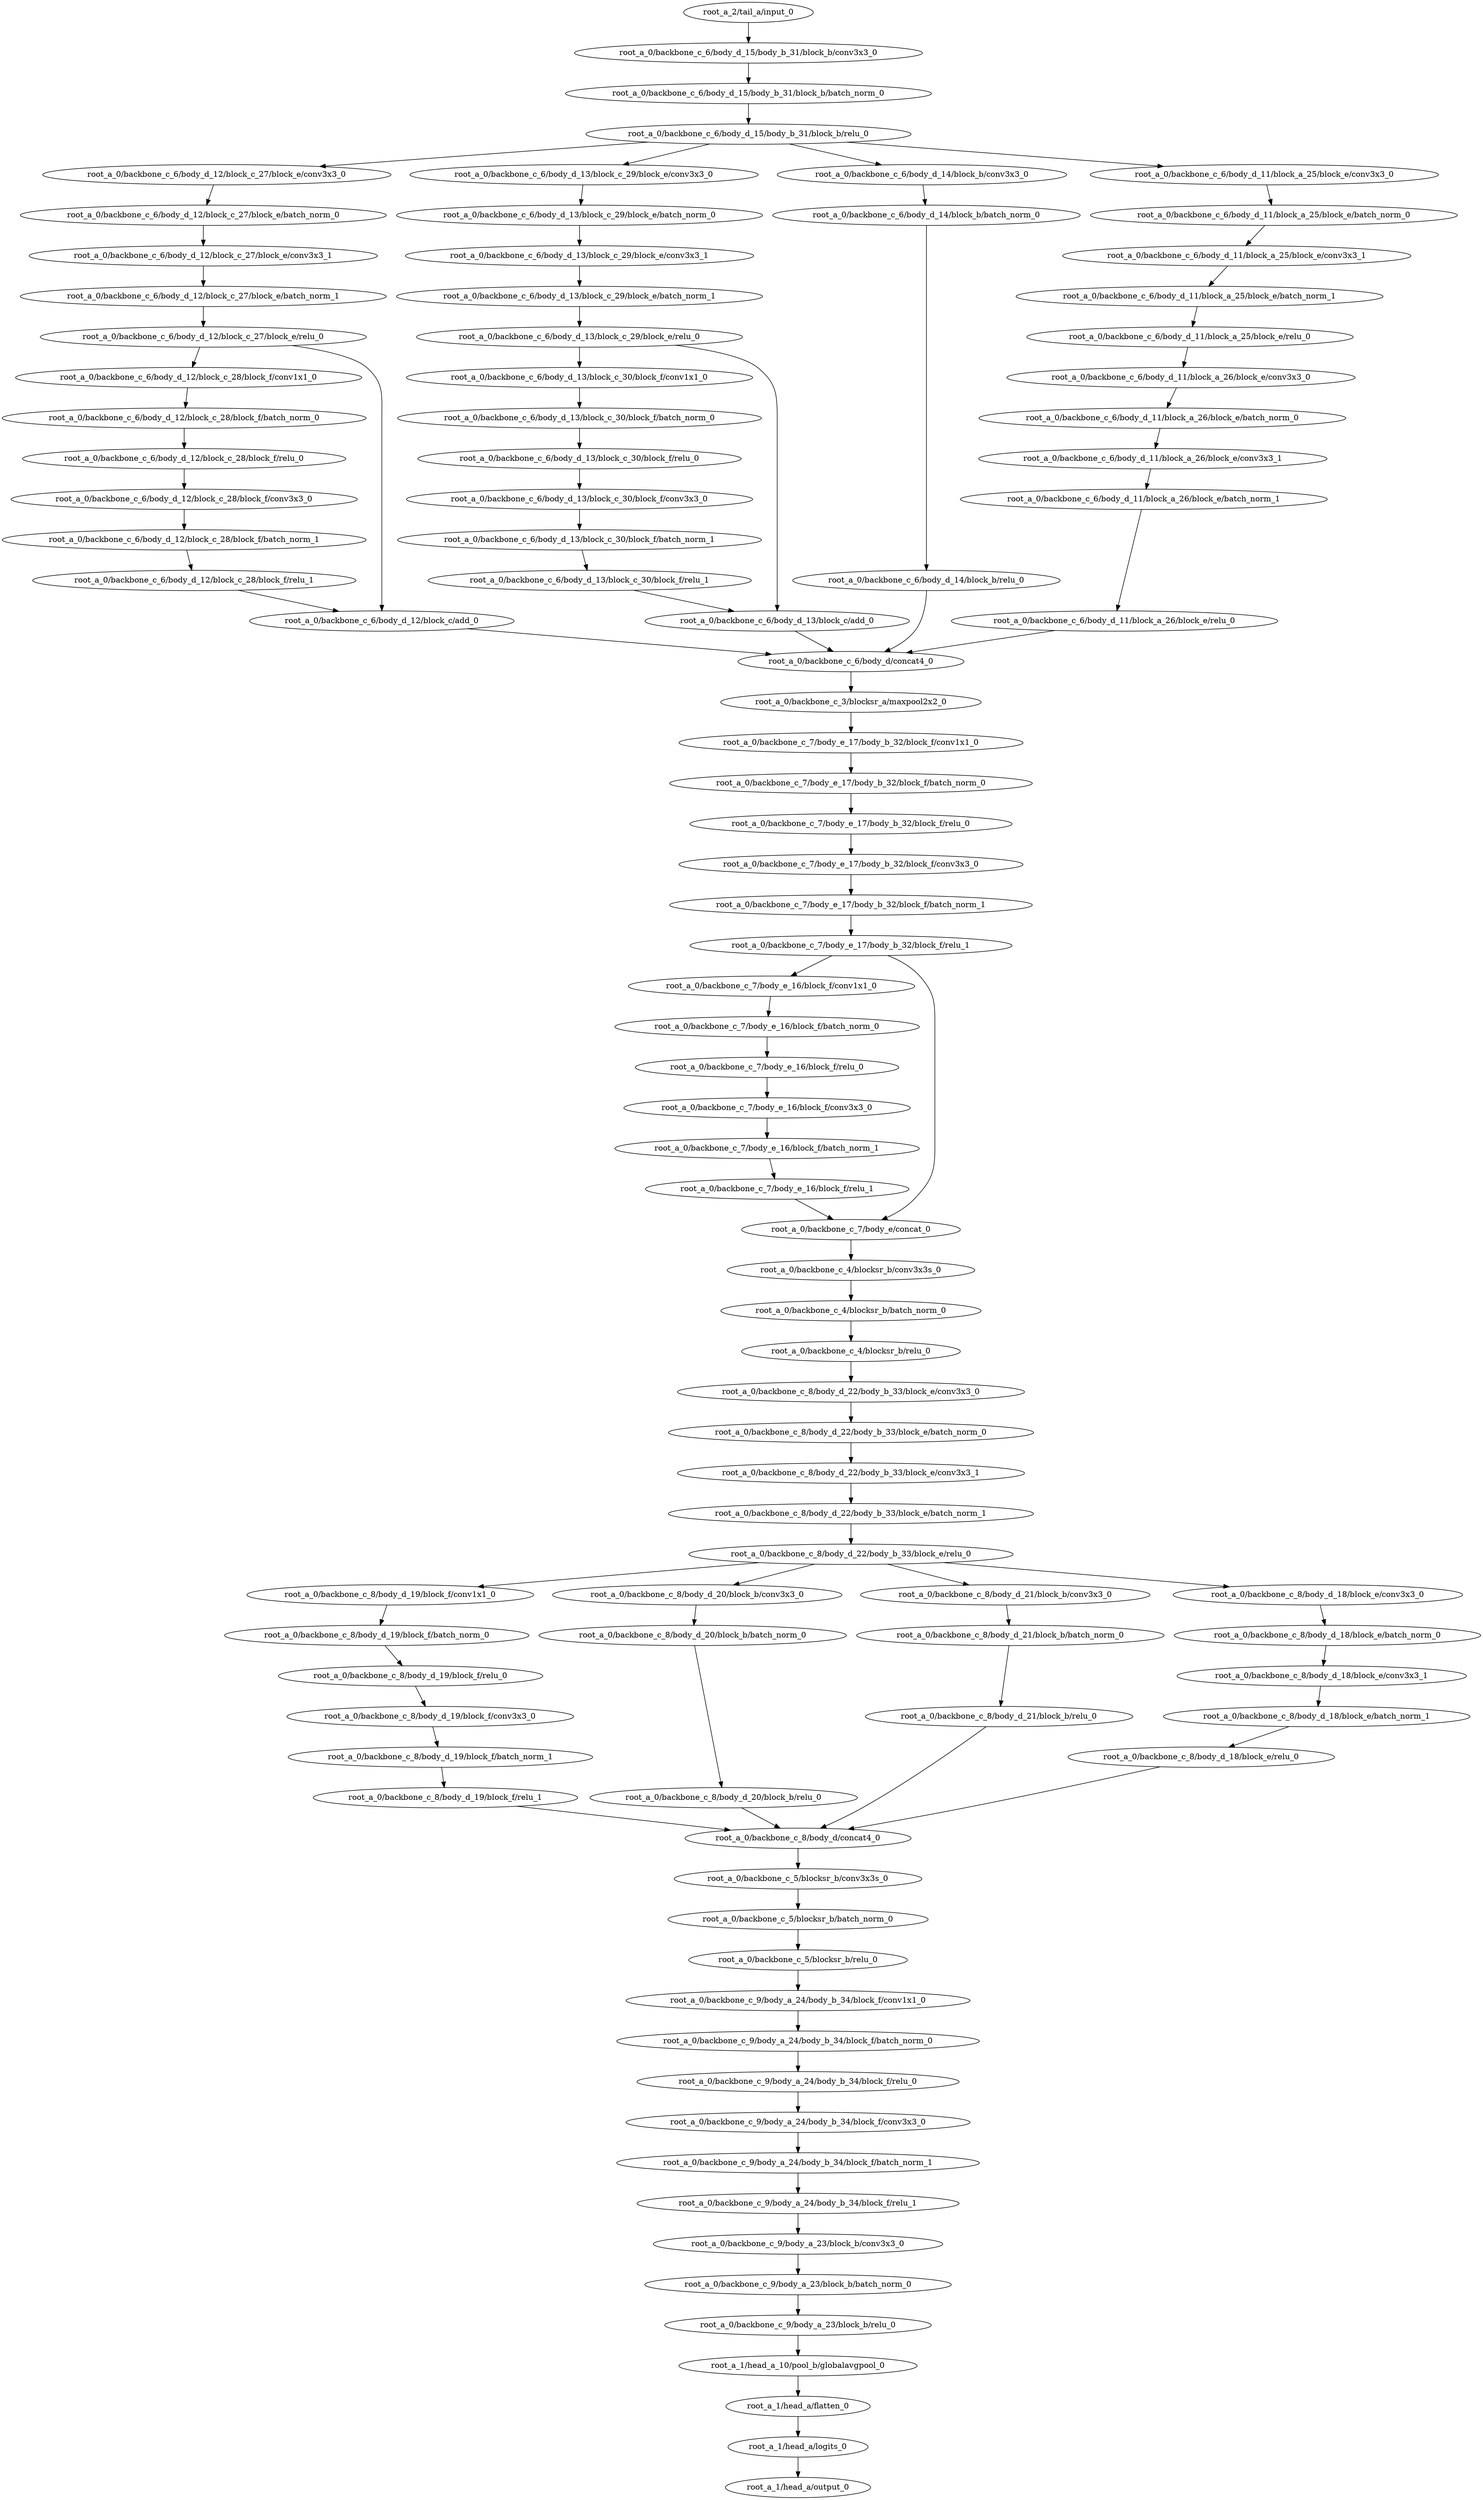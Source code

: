 digraph root_a {
	"root_a_2/tail_a/input_0"
	"root_a_0/backbone_c_6/body_d_15/body_b_31/block_b/conv3x3_0"
	"root_a_0/backbone_c_6/body_d_15/body_b_31/block_b/batch_norm_0"
	"root_a_0/backbone_c_6/body_d_15/body_b_31/block_b/relu_0"
	"root_a_0/backbone_c_6/body_d_12/block_c_27/block_e/conv3x3_0"
	"root_a_0/backbone_c_6/body_d_12/block_c_27/block_e/batch_norm_0"
	"root_a_0/backbone_c_6/body_d_12/block_c_27/block_e/conv3x3_1"
	"root_a_0/backbone_c_6/body_d_12/block_c_27/block_e/batch_norm_1"
	"root_a_0/backbone_c_6/body_d_12/block_c_27/block_e/relu_0"
	"root_a_0/backbone_c_6/body_d_12/block_c_28/block_f/conv1x1_0"
	"root_a_0/backbone_c_6/body_d_12/block_c_28/block_f/batch_norm_0"
	"root_a_0/backbone_c_6/body_d_12/block_c_28/block_f/relu_0"
	"root_a_0/backbone_c_6/body_d_12/block_c_28/block_f/conv3x3_0"
	"root_a_0/backbone_c_6/body_d_12/block_c_28/block_f/batch_norm_1"
	"root_a_0/backbone_c_6/body_d_12/block_c_28/block_f/relu_1"
	"root_a_0/backbone_c_6/body_d_12/block_c/add_0"
	"root_a_0/backbone_c_6/body_d_13/block_c_29/block_e/conv3x3_0"
	"root_a_0/backbone_c_6/body_d_13/block_c_29/block_e/batch_norm_0"
	"root_a_0/backbone_c_6/body_d_13/block_c_29/block_e/conv3x3_1"
	"root_a_0/backbone_c_6/body_d_13/block_c_29/block_e/batch_norm_1"
	"root_a_0/backbone_c_6/body_d_13/block_c_29/block_e/relu_0"
	"root_a_0/backbone_c_6/body_d_13/block_c_30/block_f/conv1x1_0"
	"root_a_0/backbone_c_6/body_d_13/block_c_30/block_f/batch_norm_0"
	"root_a_0/backbone_c_6/body_d_13/block_c_30/block_f/relu_0"
	"root_a_0/backbone_c_6/body_d_13/block_c_30/block_f/conv3x3_0"
	"root_a_0/backbone_c_6/body_d_13/block_c_30/block_f/batch_norm_1"
	"root_a_0/backbone_c_6/body_d_13/block_c_30/block_f/relu_1"
	"root_a_0/backbone_c_6/body_d_13/block_c/add_0"
	"root_a_0/backbone_c_6/body_d_14/block_b/conv3x3_0"
	"root_a_0/backbone_c_6/body_d_14/block_b/batch_norm_0"
	"root_a_0/backbone_c_6/body_d_14/block_b/relu_0"
	"root_a_0/backbone_c_6/body_d_11/block_a_25/block_e/conv3x3_0"
	"root_a_0/backbone_c_6/body_d_11/block_a_25/block_e/batch_norm_0"
	"root_a_0/backbone_c_6/body_d_11/block_a_25/block_e/conv3x3_1"
	"root_a_0/backbone_c_6/body_d_11/block_a_25/block_e/batch_norm_1"
	"root_a_0/backbone_c_6/body_d_11/block_a_25/block_e/relu_0"
	"root_a_0/backbone_c_6/body_d_11/block_a_26/block_e/conv3x3_0"
	"root_a_0/backbone_c_6/body_d_11/block_a_26/block_e/batch_norm_0"
	"root_a_0/backbone_c_6/body_d_11/block_a_26/block_e/conv3x3_1"
	"root_a_0/backbone_c_6/body_d_11/block_a_26/block_e/batch_norm_1"
	"root_a_0/backbone_c_6/body_d_11/block_a_26/block_e/relu_0"
	"root_a_0/backbone_c_6/body_d/concat4_0"
	"root_a_0/backbone_c_3/blocksr_a/maxpool2x2_0"
	"root_a_0/backbone_c_7/body_e_17/body_b_32/block_f/conv1x1_0"
	"root_a_0/backbone_c_7/body_e_17/body_b_32/block_f/batch_norm_0"
	"root_a_0/backbone_c_7/body_e_17/body_b_32/block_f/relu_0"
	"root_a_0/backbone_c_7/body_e_17/body_b_32/block_f/conv3x3_0"
	"root_a_0/backbone_c_7/body_e_17/body_b_32/block_f/batch_norm_1"
	"root_a_0/backbone_c_7/body_e_17/body_b_32/block_f/relu_1"
	"root_a_0/backbone_c_7/body_e_16/block_f/conv1x1_0"
	"root_a_0/backbone_c_7/body_e_16/block_f/batch_norm_0"
	"root_a_0/backbone_c_7/body_e_16/block_f/relu_0"
	"root_a_0/backbone_c_7/body_e_16/block_f/conv3x3_0"
	"root_a_0/backbone_c_7/body_e_16/block_f/batch_norm_1"
	"root_a_0/backbone_c_7/body_e_16/block_f/relu_1"
	"root_a_0/backbone_c_7/body_e/concat_0"
	"root_a_0/backbone_c_4/blocksr_b/conv3x3s_0"
	"root_a_0/backbone_c_4/blocksr_b/batch_norm_0"
	"root_a_0/backbone_c_4/blocksr_b/relu_0"
	"root_a_0/backbone_c_8/body_d_22/body_b_33/block_e/conv3x3_0"
	"root_a_0/backbone_c_8/body_d_22/body_b_33/block_e/batch_norm_0"
	"root_a_0/backbone_c_8/body_d_22/body_b_33/block_e/conv3x3_1"
	"root_a_0/backbone_c_8/body_d_22/body_b_33/block_e/batch_norm_1"
	"root_a_0/backbone_c_8/body_d_22/body_b_33/block_e/relu_0"
	"root_a_0/backbone_c_8/body_d_19/block_f/conv1x1_0"
	"root_a_0/backbone_c_8/body_d_19/block_f/batch_norm_0"
	"root_a_0/backbone_c_8/body_d_19/block_f/relu_0"
	"root_a_0/backbone_c_8/body_d_19/block_f/conv3x3_0"
	"root_a_0/backbone_c_8/body_d_19/block_f/batch_norm_1"
	"root_a_0/backbone_c_8/body_d_19/block_f/relu_1"
	"root_a_0/backbone_c_8/body_d_20/block_b/conv3x3_0"
	"root_a_0/backbone_c_8/body_d_20/block_b/batch_norm_0"
	"root_a_0/backbone_c_8/body_d_20/block_b/relu_0"
	"root_a_0/backbone_c_8/body_d_21/block_b/conv3x3_0"
	"root_a_0/backbone_c_8/body_d_21/block_b/batch_norm_0"
	"root_a_0/backbone_c_8/body_d_21/block_b/relu_0"
	"root_a_0/backbone_c_8/body_d_18/block_e/conv3x3_0"
	"root_a_0/backbone_c_8/body_d_18/block_e/batch_norm_0"
	"root_a_0/backbone_c_8/body_d_18/block_e/conv3x3_1"
	"root_a_0/backbone_c_8/body_d_18/block_e/batch_norm_1"
	"root_a_0/backbone_c_8/body_d_18/block_e/relu_0"
	"root_a_0/backbone_c_8/body_d/concat4_0"
	"root_a_0/backbone_c_5/blocksr_b/conv3x3s_0"
	"root_a_0/backbone_c_5/blocksr_b/batch_norm_0"
	"root_a_0/backbone_c_5/blocksr_b/relu_0"
	"root_a_0/backbone_c_9/body_a_24/body_b_34/block_f/conv1x1_0"
	"root_a_0/backbone_c_9/body_a_24/body_b_34/block_f/batch_norm_0"
	"root_a_0/backbone_c_9/body_a_24/body_b_34/block_f/relu_0"
	"root_a_0/backbone_c_9/body_a_24/body_b_34/block_f/conv3x3_0"
	"root_a_0/backbone_c_9/body_a_24/body_b_34/block_f/batch_norm_1"
	"root_a_0/backbone_c_9/body_a_24/body_b_34/block_f/relu_1"
	"root_a_0/backbone_c_9/body_a_23/block_b/conv3x3_0"
	"root_a_0/backbone_c_9/body_a_23/block_b/batch_norm_0"
	"root_a_0/backbone_c_9/body_a_23/block_b/relu_0"
	"root_a_1/head_a_10/pool_b/globalavgpool_0"
	"root_a_1/head_a/flatten_0"
	"root_a_1/head_a/logits_0"
	"root_a_1/head_a/output_0"

	"root_a_2/tail_a/input_0" -> "root_a_0/backbone_c_6/body_d_15/body_b_31/block_b/conv3x3_0"
	"root_a_0/backbone_c_6/body_d_15/body_b_31/block_b/conv3x3_0" -> "root_a_0/backbone_c_6/body_d_15/body_b_31/block_b/batch_norm_0"
	"root_a_0/backbone_c_6/body_d_15/body_b_31/block_b/batch_norm_0" -> "root_a_0/backbone_c_6/body_d_15/body_b_31/block_b/relu_0"
	"root_a_0/backbone_c_6/body_d_15/body_b_31/block_b/relu_0" -> "root_a_0/backbone_c_6/body_d_12/block_c_27/block_e/conv3x3_0"
	"root_a_0/backbone_c_6/body_d_12/block_c_27/block_e/conv3x3_0" -> "root_a_0/backbone_c_6/body_d_12/block_c_27/block_e/batch_norm_0"
	"root_a_0/backbone_c_6/body_d_12/block_c_27/block_e/batch_norm_0" -> "root_a_0/backbone_c_6/body_d_12/block_c_27/block_e/conv3x3_1"
	"root_a_0/backbone_c_6/body_d_12/block_c_27/block_e/conv3x3_1" -> "root_a_0/backbone_c_6/body_d_12/block_c_27/block_e/batch_norm_1"
	"root_a_0/backbone_c_6/body_d_12/block_c_27/block_e/batch_norm_1" -> "root_a_0/backbone_c_6/body_d_12/block_c_27/block_e/relu_0"
	"root_a_0/backbone_c_6/body_d_12/block_c_27/block_e/relu_0" -> "root_a_0/backbone_c_6/body_d_12/block_c_28/block_f/conv1x1_0"
	"root_a_0/backbone_c_6/body_d_12/block_c_28/block_f/conv1x1_0" -> "root_a_0/backbone_c_6/body_d_12/block_c_28/block_f/batch_norm_0"
	"root_a_0/backbone_c_6/body_d_12/block_c_28/block_f/batch_norm_0" -> "root_a_0/backbone_c_6/body_d_12/block_c_28/block_f/relu_0"
	"root_a_0/backbone_c_6/body_d_12/block_c_28/block_f/relu_0" -> "root_a_0/backbone_c_6/body_d_12/block_c_28/block_f/conv3x3_0"
	"root_a_0/backbone_c_6/body_d_12/block_c_28/block_f/conv3x3_0" -> "root_a_0/backbone_c_6/body_d_12/block_c_28/block_f/batch_norm_1"
	"root_a_0/backbone_c_6/body_d_12/block_c_28/block_f/batch_norm_1" -> "root_a_0/backbone_c_6/body_d_12/block_c_28/block_f/relu_1"
	"root_a_0/backbone_c_6/body_d_12/block_c_27/block_e/relu_0" -> "root_a_0/backbone_c_6/body_d_12/block_c/add_0"
	"root_a_0/backbone_c_6/body_d_12/block_c_28/block_f/relu_1" -> "root_a_0/backbone_c_6/body_d_12/block_c/add_0"
	"root_a_0/backbone_c_6/body_d_15/body_b_31/block_b/relu_0" -> "root_a_0/backbone_c_6/body_d_13/block_c_29/block_e/conv3x3_0"
	"root_a_0/backbone_c_6/body_d_13/block_c_29/block_e/conv3x3_0" -> "root_a_0/backbone_c_6/body_d_13/block_c_29/block_e/batch_norm_0"
	"root_a_0/backbone_c_6/body_d_13/block_c_29/block_e/batch_norm_0" -> "root_a_0/backbone_c_6/body_d_13/block_c_29/block_e/conv3x3_1"
	"root_a_0/backbone_c_6/body_d_13/block_c_29/block_e/conv3x3_1" -> "root_a_0/backbone_c_6/body_d_13/block_c_29/block_e/batch_norm_1"
	"root_a_0/backbone_c_6/body_d_13/block_c_29/block_e/batch_norm_1" -> "root_a_0/backbone_c_6/body_d_13/block_c_29/block_e/relu_0"
	"root_a_0/backbone_c_6/body_d_13/block_c_29/block_e/relu_0" -> "root_a_0/backbone_c_6/body_d_13/block_c_30/block_f/conv1x1_0"
	"root_a_0/backbone_c_6/body_d_13/block_c_30/block_f/conv1x1_0" -> "root_a_0/backbone_c_6/body_d_13/block_c_30/block_f/batch_norm_0"
	"root_a_0/backbone_c_6/body_d_13/block_c_30/block_f/batch_norm_0" -> "root_a_0/backbone_c_6/body_d_13/block_c_30/block_f/relu_0"
	"root_a_0/backbone_c_6/body_d_13/block_c_30/block_f/relu_0" -> "root_a_0/backbone_c_6/body_d_13/block_c_30/block_f/conv3x3_0"
	"root_a_0/backbone_c_6/body_d_13/block_c_30/block_f/conv3x3_0" -> "root_a_0/backbone_c_6/body_d_13/block_c_30/block_f/batch_norm_1"
	"root_a_0/backbone_c_6/body_d_13/block_c_30/block_f/batch_norm_1" -> "root_a_0/backbone_c_6/body_d_13/block_c_30/block_f/relu_1"
	"root_a_0/backbone_c_6/body_d_13/block_c_29/block_e/relu_0" -> "root_a_0/backbone_c_6/body_d_13/block_c/add_0"
	"root_a_0/backbone_c_6/body_d_13/block_c_30/block_f/relu_1" -> "root_a_0/backbone_c_6/body_d_13/block_c/add_0"
	"root_a_0/backbone_c_6/body_d_15/body_b_31/block_b/relu_0" -> "root_a_0/backbone_c_6/body_d_14/block_b/conv3x3_0"
	"root_a_0/backbone_c_6/body_d_14/block_b/conv3x3_0" -> "root_a_0/backbone_c_6/body_d_14/block_b/batch_norm_0"
	"root_a_0/backbone_c_6/body_d_14/block_b/batch_norm_0" -> "root_a_0/backbone_c_6/body_d_14/block_b/relu_0"
	"root_a_0/backbone_c_6/body_d_15/body_b_31/block_b/relu_0" -> "root_a_0/backbone_c_6/body_d_11/block_a_25/block_e/conv3x3_0"
	"root_a_0/backbone_c_6/body_d_11/block_a_25/block_e/conv3x3_0" -> "root_a_0/backbone_c_6/body_d_11/block_a_25/block_e/batch_norm_0"
	"root_a_0/backbone_c_6/body_d_11/block_a_25/block_e/batch_norm_0" -> "root_a_0/backbone_c_6/body_d_11/block_a_25/block_e/conv3x3_1"
	"root_a_0/backbone_c_6/body_d_11/block_a_25/block_e/conv3x3_1" -> "root_a_0/backbone_c_6/body_d_11/block_a_25/block_e/batch_norm_1"
	"root_a_0/backbone_c_6/body_d_11/block_a_25/block_e/batch_norm_1" -> "root_a_0/backbone_c_6/body_d_11/block_a_25/block_e/relu_0"
	"root_a_0/backbone_c_6/body_d_11/block_a_25/block_e/relu_0" -> "root_a_0/backbone_c_6/body_d_11/block_a_26/block_e/conv3x3_0"
	"root_a_0/backbone_c_6/body_d_11/block_a_26/block_e/conv3x3_0" -> "root_a_0/backbone_c_6/body_d_11/block_a_26/block_e/batch_norm_0"
	"root_a_0/backbone_c_6/body_d_11/block_a_26/block_e/batch_norm_0" -> "root_a_0/backbone_c_6/body_d_11/block_a_26/block_e/conv3x3_1"
	"root_a_0/backbone_c_6/body_d_11/block_a_26/block_e/conv3x3_1" -> "root_a_0/backbone_c_6/body_d_11/block_a_26/block_e/batch_norm_1"
	"root_a_0/backbone_c_6/body_d_11/block_a_26/block_e/batch_norm_1" -> "root_a_0/backbone_c_6/body_d_11/block_a_26/block_e/relu_0"
	"root_a_0/backbone_c_6/body_d_12/block_c/add_0" -> "root_a_0/backbone_c_6/body_d/concat4_0"
	"root_a_0/backbone_c_6/body_d_13/block_c/add_0" -> "root_a_0/backbone_c_6/body_d/concat4_0"
	"root_a_0/backbone_c_6/body_d_14/block_b/relu_0" -> "root_a_0/backbone_c_6/body_d/concat4_0"
	"root_a_0/backbone_c_6/body_d_11/block_a_26/block_e/relu_0" -> "root_a_0/backbone_c_6/body_d/concat4_0"
	"root_a_0/backbone_c_6/body_d/concat4_0" -> "root_a_0/backbone_c_3/blocksr_a/maxpool2x2_0"
	"root_a_0/backbone_c_3/blocksr_a/maxpool2x2_0" -> "root_a_0/backbone_c_7/body_e_17/body_b_32/block_f/conv1x1_0"
	"root_a_0/backbone_c_7/body_e_17/body_b_32/block_f/conv1x1_0" -> "root_a_0/backbone_c_7/body_e_17/body_b_32/block_f/batch_norm_0"
	"root_a_0/backbone_c_7/body_e_17/body_b_32/block_f/batch_norm_0" -> "root_a_0/backbone_c_7/body_e_17/body_b_32/block_f/relu_0"
	"root_a_0/backbone_c_7/body_e_17/body_b_32/block_f/relu_0" -> "root_a_0/backbone_c_7/body_e_17/body_b_32/block_f/conv3x3_0"
	"root_a_0/backbone_c_7/body_e_17/body_b_32/block_f/conv3x3_0" -> "root_a_0/backbone_c_7/body_e_17/body_b_32/block_f/batch_norm_1"
	"root_a_0/backbone_c_7/body_e_17/body_b_32/block_f/batch_norm_1" -> "root_a_0/backbone_c_7/body_e_17/body_b_32/block_f/relu_1"
	"root_a_0/backbone_c_7/body_e_17/body_b_32/block_f/relu_1" -> "root_a_0/backbone_c_7/body_e_16/block_f/conv1x1_0"
	"root_a_0/backbone_c_7/body_e_16/block_f/conv1x1_0" -> "root_a_0/backbone_c_7/body_e_16/block_f/batch_norm_0"
	"root_a_0/backbone_c_7/body_e_16/block_f/batch_norm_0" -> "root_a_0/backbone_c_7/body_e_16/block_f/relu_0"
	"root_a_0/backbone_c_7/body_e_16/block_f/relu_0" -> "root_a_0/backbone_c_7/body_e_16/block_f/conv3x3_0"
	"root_a_0/backbone_c_7/body_e_16/block_f/conv3x3_0" -> "root_a_0/backbone_c_7/body_e_16/block_f/batch_norm_1"
	"root_a_0/backbone_c_7/body_e_16/block_f/batch_norm_1" -> "root_a_0/backbone_c_7/body_e_16/block_f/relu_1"
	"root_a_0/backbone_c_7/body_e_16/block_f/relu_1" -> "root_a_0/backbone_c_7/body_e/concat_0"
	"root_a_0/backbone_c_7/body_e_17/body_b_32/block_f/relu_1" -> "root_a_0/backbone_c_7/body_e/concat_0"
	"root_a_0/backbone_c_7/body_e/concat_0" -> "root_a_0/backbone_c_4/blocksr_b/conv3x3s_0"
	"root_a_0/backbone_c_4/blocksr_b/conv3x3s_0" -> "root_a_0/backbone_c_4/blocksr_b/batch_norm_0"
	"root_a_0/backbone_c_4/blocksr_b/batch_norm_0" -> "root_a_0/backbone_c_4/blocksr_b/relu_0"
	"root_a_0/backbone_c_4/blocksr_b/relu_0" -> "root_a_0/backbone_c_8/body_d_22/body_b_33/block_e/conv3x3_0"
	"root_a_0/backbone_c_8/body_d_22/body_b_33/block_e/conv3x3_0" -> "root_a_0/backbone_c_8/body_d_22/body_b_33/block_e/batch_norm_0"
	"root_a_0/backbone_c_8/body_d_22/body_b_33/block_e/batch_norm_0" -> "root_a_0/backbone_c_8/body_d_22/body_b_33/block_e/conv3x3_1"
	"root_a_0/backbone_c_8/body_d_22/body_b_33/block_e/conv3x3_1" -> "root_a_0/backbone_c_8/body_d_22/body_b_33/block_e/batch_norm_1"
	"root_a_0/backbone_c_8/body_d_22/body_b_33/block_e/batch_norm_1" -> "root_a_0/backbone_c_8/body_d_22/body_b_33/block_e/relu_0"
	"root_a_0/backbone_c_8/body_d_22/body_b_33/block_e/relu_0" -> "root_a_0/backbone_c_8/body_d_19/block_f/conv1x1_0"
	"root_a_0/backbone_c_8/body_d_19/block_f/conv1x1_0" -> "root_a_0/backbone_c_8/body_d_19/block_f/batch_norm_0"
	"root_a_0/backbone_c_8/body_d_19/block_f/batch_norm_0" -> "root_a_0/backbone_c_8/body_d_19/block_f/relu_0"
	"root_a_0/backbone_c_8/body_d_19/block_f/relu_0" -> "root_a_0/backbone_c_8/body_d_19/block_f/conv3x3_0"
	"root_a_0/backbone_c_8/body_d_19/block_f/conv3x3_0" -> "root_a_0/backbone_c_8/body_d_19/block_f/batch_norm_1"
	"root_a_0/backbone_c_8/body_d_19/block_f/batch_norm_1" -> "root_a_0/backbone_c_8/body_d_19/block_f/relu_1"
	"root_a_0/backbone_c_8/body_d_22/body_b_33/block_e/relu_0" -> "root_a_0/backbone_c_8/body_d_20/block_b/conv3x3_0"
	"root_a_0/backbone_c_8/body_d_20/block_b/conv3x3_0" -> "root_a_0/backbone_c_8/body_d_20/block_b/batch_norm_0"
	"root_a_0/backbone_c_8/body_d_20/block_b/batch_norm_0" -> "root_a_0/backbone_c_8/body_d_20/block_b/relu_0"
	"root_a_0/backbone_c_8/body_d_22/body_b_33/block_e/relu_0" -> "root_a_0/backbone_c_8/body_d_21/block_b/conv3x3_0"
	"root_a_0/backbone_c_8/body_d_21/block_b/conv3x3_0" -> "root_a_0/backbone_c_8/body_d_21/block_b/batch_norm_0"
	"root_a_0/backbone_c_8/body_d_21/block_b/batch_norm_0" -> "root_a_0/backbone_c_8/body_d_21/block_b/relu_0"
	"root_a_0/backbone_c_8/body_d_22/body_b_33/block_e/relu_0" -> "root_a_0/backbone_c_8/body_d_18/block_e/conv3x3_0"
	"root_a_0/backbone_c_8/body_d_18/block_e/conv3x3_0" -> "root_a_0/backbone_c_8/body_d_18/block_e/batch_norm_0"
	"root_a_0/backbone_c_8/body_d_18/block_e/batch_norm_0" -> "root_a_0/backbone_c_8/body_d_18/block_e/conv3x3_1"
	"root_a_0/backbone_c_8/body_d_18/block_e/conv3x3_1" -> "root_a_0/backbone_c_8/body_d_18/block_e/batch_norm_1"
	"root_a_0/backbone_c_8/body_d_18/block_e/batch_norm_1" -> "root_a_0/backbone_c_8/body_d_18/block_e/relu_0"
	"root_a_0/backbone_c_8/body_d_19/block_f/relu_1" -> "root_a_0/backbone_c_8/body_d/concat4_0"
	"root_a_0/backbone_c_8/body_d_20/block_b/relu_0" -> "root_a_0/backbone_c_8/body_d/concat4_0"
	"root_a_0/backbone_c_8/body_d_21/block_b/relu_0" -> "root_a_0/backbone_c_8/body_d/concat4_0"
	"root_a_0/backbone_c_8/body_d_18/block_e/relu_0" -> "root_a_0/backbone_c_8/body_d/concat4_0"
	"root_a_0/backbone_c_8/body_d/concat4_0" -> "root_a_0/backbone_c_5/blocksr_b/conv3x3s_0"
	"root_a_0/backbone_c_5/blocksr_b/conv3x3s_0" -> "root_a_0/backbone_c_5/blocksr_b/batch_norm_0"
	"root_a_0/backbone_c_5/blocksr_b/batch_norm_0" -> "root_a_0/backbone_c_5/blocksr_b/relu_0"
	"root_a_0/backbone_c_5/blocksr_b/relu_0" -> "root_a_0/backbone_c_9/body_a_24/body_b_34/block_f/conv1x1_0"
	"root_a_0/backbone_c_9/body_a_24/body_b_34/block_f/conv1x1_0" -> "root_a_0/backbone_c_9/body_a_24/body_b_34/block_f/batch_norm_0"
	"root_a_0/backbone_c_9/body_a_24/body_b_34/block_f/batch_norm_0" -> "root_a_0/backbone_c_9/body_a_24/body_b_34/block_f/relu_0"
	"root_a_0/backbone_c_9/body_a_24/body_b_34/block_f/relu_0" -> "root_a_0/backbone_c_9/body_a_24/body_b_34/block_f/conv3x3_0"
	"root_a_0/backbone_c_9/body_a_24/body_b_34/block_f/conv3x3_0" -> "root_a_0/backbone_c_9/body_a_24/body_b_34/block_f/batch_norm_1"
	"root_a_0/backbone_c_9/body_a_24/body_b_34/block_f/batch_norm_1" -> "root_a_0/backbone_c_9/body_a_24/body_b_34/block_f/relu_1"
	"root_a_0/backbone_c_9/body_a_24/body_b_34/block_f/relu_1" -> "root_a_0/backbone_c_9/body_a_23/block_b/conv3x3_0"
	"root_a_0/backbone_c_9/body_a_23/block_b/conv3x3_0" -> "root_a_0/backbone_c_9/body_a_23/block_b/batch_norm_0"
	"root_a_0/backbone_c_9/body_a_23/block_b/batch_norm_0" -> "root_a_0/backbone_c_9/body_a_23/block_b/relu_0"
	"root_a_0/backbone_c_9/body_a_23/block_b/relu_0" -> "root_a_1/head_a_10/pool_b/globalavgpool_0"
	"root_a_1/head_a_10/pool_b/globalavgpool_0" -> "root_a_1/head_a/flatten_0"
	"root_a_1/head_a/flatten_0" -> "root_a_1/head_a/logits_0"
	"root_a_1/head_a/logits_0" -> "root_a_1/head_a/output_0"

}